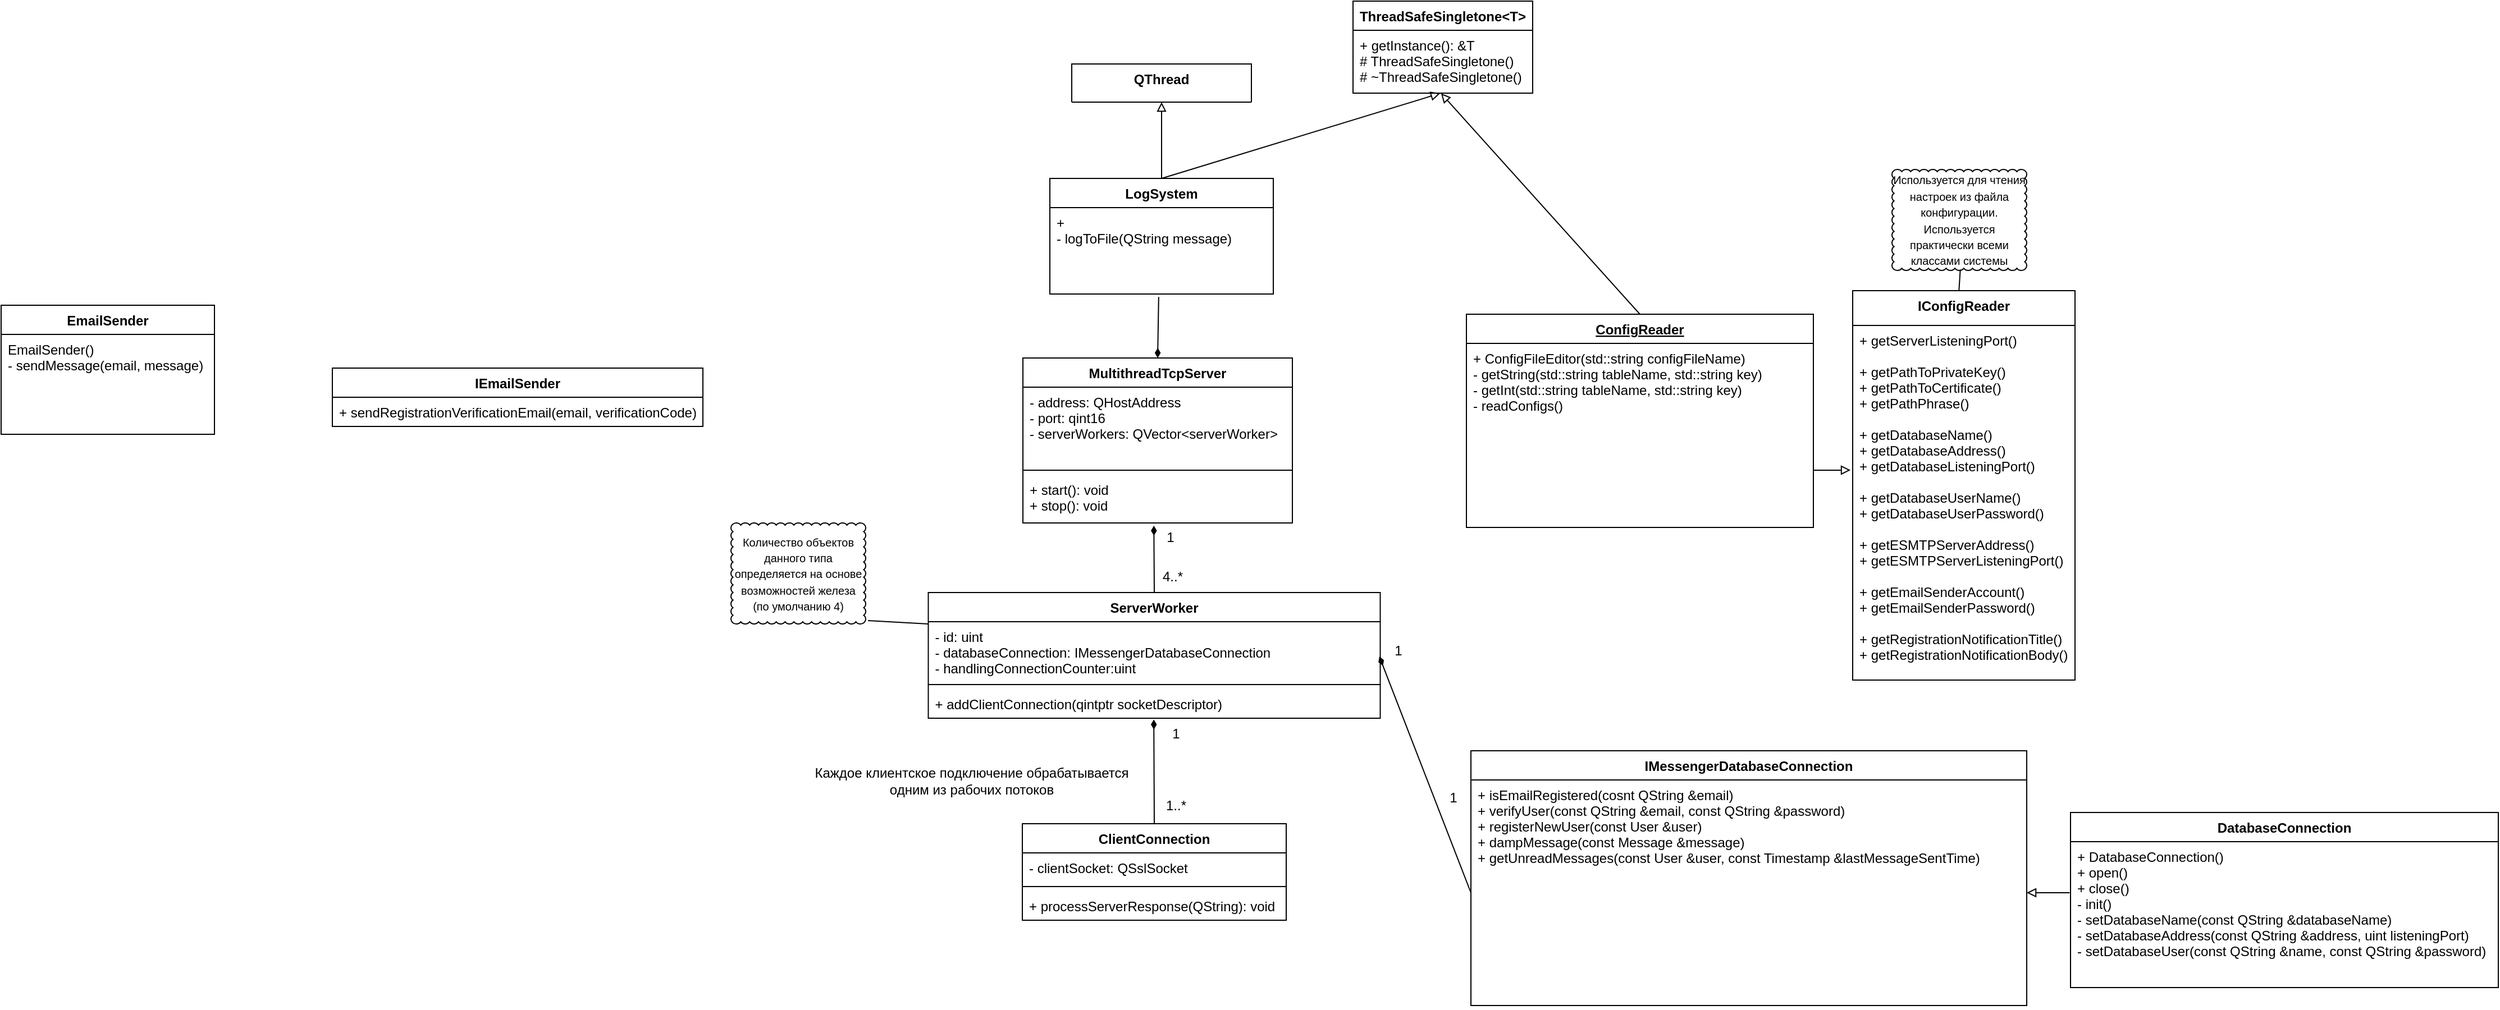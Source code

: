 <mxfile version="14.6.13" type="device" pages="2"><diagram id="bmnAio1GtA2jmaVygzLQ" name="Логика работы сервера"><mxGraphModel dx="1781" dy="967" grid="0" gridSize="10" guides="1" tooltips="1" connect="1" arrows="1" fold="1" page="0" pageScale="1" pageWidth="827" pageHeight="1169" math="0" shadow="0"><root><mxCell id="0"/><mxCell id="1" parent="0"/><mxCell id="KDqRQPq8tamdKvHkPynT-1" value="MultithreadTcpServer" style="swimlane;fontStyle=1;align=center;verticalAlign=top;childLayout=stackLayout;horizontal=1;startSize=26;horizontalStack=0;resizeParent=1;resizeParentMax=0;resizeLast=0;collapsible=1;marginBottom=0;" parent="1" vertex="1"><mxGeometry x="365" y="85" width="240" height="147" as="geometry"/></mxCell><mxCell id="KDqRQPq8tamdKvHkPynT-2" value="- address: QHostAddress&#10;- port: qint16&#10;- serverWorkers: QVector&lt;serverWorker&gt;" style="text;strokeColor=none;fillColor=none;align=left;verticalAlign=top;spacingLeft=4;spacingRight=4;overflow=hidden;rotatable=0;points=[[0,0.5],[1,0.5]];portConstraint=eastwest;" parent="KDqRQPq8tamdKvHkPynT-1" vertex="1"><mxGeometry y="26" width="240" height="70" as="geometry"/></mxCell><mxCell id="KDqRQPq8tamdKvHkPynT-3" value="" style="line;strokeWidth=1;fillColor=none;align=left;verticalAlign=middle;spacingTop=-1;spacingLeft=3;spacingRight=3;rotatable=0;labelPosition=right;points=[];portConstraint=eastwest;" parent="KDqRQPq8tamdKvHkPynT-1" vertex="1"><mxGeometry y="96" width="240" height="8" as="geometry"/></mxCell><mxCell id="KDqRQPq8tamdKvHkPynT-4" value="+ start(): void&#10;+ stop(): void" style="text;strokeColor=none;fillColor=none;align=left;verticalAlign=top;spacingLeft=4;spacingRight=4;overflow=hidden;rotatable=0;points=[[0,0.5],[1,0.5]];portConstraint=eastwest;" parent="KDqRQPq8tamdKvHkPynT-1" vertex="1"><mxGeometry y="104" width="240" height="43" as="geometry"/></mxCell><mxCell id="KDqRQPq8tamdKvHkPynT-5" value="ServerWorker" style="swimlane;fontStyle=1;align=center;verticalAlign=top;childLayout=stackLayout;horizontal=1;startSize=26;horizontalStack=0;resizeParent=1;resizeParentMax=0;resizeLast=0;collapsible=1;marginBottom=0;" parent="1" vertex="1"><mxGeometry x="280.75" y="294" width="402.5" height="112" as="geometry"/></mxCell><mxCell id="KDqRQPq8tamdKvHkPynT-6" value="- id: uint&#10;- databaseConnection: IMessengerDatabaseConnection&#10;- handlingConnectionCounter:uint" style="text;strokeColor=none;fillColor=none;align=left;verticalAlign=top;spacingLeft=4;spacingRight=4;overflow=hidden;rotatable=0;points=[[0,0.5],[1,0.5]];portConstraint=eastwest;" parent="KDqRQPq8tamdKvHkPynT-5" vertex="1"><mxGeometry y="26" width="402.5" height="52" as="geometry"/></mxCell><mxCell id="KDqRQPq8tamdKvHkPynT-7" value="" style="line;strokeWidth=1;fillColor=none;align=left;verticalAlign=middle;spacingTop=-1;spacingLeft=3;spacingRight=3;rotatable=0;labelPosition=right;points=[];portConstraint=eastwest;" parent="KDqRQPq8tamdKvHkPynT-5" vertex="1"><mxGeometry y="78" width="402.5" height="8" as="geometry"/></mxCell><mxCell id="KDqRQPq8tamdKvHkPynT-8" value="+ addClientConnection(qintptr socketDescriptor)" style="text;strokeColor=none;fillColor=none;align=left;verticalAlign=top;spacingLeft=4;spacingRight=4;overflow=hidden;rotatable=0;points=[[0,0.5],[1,0.5]];portConstraint=eastwest;" parent="KDqRQPq8tamdKvHkPynT-5" vertex="1"><mxGeometry y="86" width="402.5" height="26" as="geometry"/></mxCell><mxCell id="KDqRQPq8tamdKvHkPynT-9" value="" style="endArrow=diamondThin;html=1;endFill=1;entryX=0.486;entryY=1.055;entryDx=0;entryDy=0;entryPerimeter=0;exitX=0.5;exitY=0;exitDx=0;exitDy=0;" parent="1" source="KDqRQPq8tamdKvHkPynT-5" target="KDqRQPq8tamdKvHkPynT-4" edge="1"><mxGeometry width="50" height="50" relative="1" as="geometry"><mxPoint x="442" y="219" as="sourcePoint"/><mxPoint x="557" y="269" as="targetPoint"/></mxGeometry></mxCell><mxCell id="KDqRQPq8tamdKvHkPynT-10" value="4..*" style="text;html=1;align=center;verticalAlign=middle;resizable=0;points=[];autosize=1;strokeColor=none;" parent="1" vertex="1"><mxGeometry x="484" y="271" width="28" height="18" as="geometry"/></mxCell><mxCell id="KDqRQPq8tamdKvHkPynT-11" value="ClientConnection" style="swimlane;fontStyle=1;align=center;verticalAlign=top;childLayout=stackLayout;horizontal=1;startSize=26;horizontalStack=0;resizeParent=1;resizeParentMax=0;resizeLast=0;collapsible=1;marginBottom=0;" parent="1" vertex="1"><mxGeometry x="364.5" y="500" width="235" height="86" as="geometry"/></mxCell><mxCell id="KDqRQPq8tamdKvHkPynT-12" value="- clientSocket: QSslSocket" style="text;strokeColor=none;fillColor=none;align=left;verticalAlign=top;spacingLeft=4;spacingRight=4;overflow=hidden;rotatable=0;points=[[0,0.5],[1,0.5]];portConstraint=eastwest;" parent="KDqRQPq8tamdKvHkPynT-11" vertex="1"><mxGeometry y="26" width="235" height="26" as="geometry"/></mxCell><mxCell id="KDqRQPq8tamdKvHkPynT-13" value="" style="line;strokeWidth=1;fillColor=none;align=left;verticalAlign=middle;spacingTop=-1;spacingLeft=3;spacingRight=3;rotatable=0;labelPosition=right;points=[];portConstraint=eastwest;" parent="KDqRQPq8tamdKvHkPynT-11" vertex="1"><mxGeometry y="52" width="235" height="8" as="geometry"/></mxCell><mxCell id="KDqRQPq8tamdKvHkPynT-14" value="+ processServerResponse(QString): void" style="text;strokeColor=none;fillColor=none;align=left;verticalAlign=top;spacingLeft=4;spacingRight=4;overflow=hidden;rotatable=0;points=[[0,0.5],[1,0.5]];portConstraint=eastwest;" parent="KDqRQPq8tamdKvHkPynT-11" vertex="1"><mxGeometry y="60" width="235" height="26" as="geometry"/></mxCell><mxCell id="KDqRQPq8tamdKvHkPynT-15" value="" style="endArrow=diamondThin;html=1;endFill=1;entryX=0.499;entryY=1.044;entryDx=0;entryDy=0;entryPerimeter=0;exitX=0.5;exitY=0;exitDx=0;exitDy=0;" parent="1" source="KDqRQPq8tamdKvHkPynT-11" target="KDqRQPq8tamdKvHkPynT-8" edge="1"><mxGeometry width="50" height="50" relative="1" as="geometry"><mxPoint x="486" y="434" as="sourcePoint"/><mxPoint x="536" y="384" as="targetPoint"/></mxGeometry></mxCell><mxCell id="KDqRQPq8tamdKvHkPynT-19" value="&lt;font size=&quot;1&quot;&gt;Количество объектов данного типа определяется на основе возможностей железа (по умолчанию 4)&lt;/font&gt;" style="whiteSpace=wrap;html=1;shape=mxgraph.basic.cloud_rect" parent="1" vertex="1"><mxGeometry x="105" y="232" width="120" height="90" as="geometry"/></mxCell><mxCell id="KDqRQPq8tamdKvHkPynT-24" style="edgeStyle=orthogonalEdgeStyle;rounded=0;orthogonalLoop=1;jettySize=auto;html=1;exitX=0.5;exitY=1;exitDx=0;exitDy=0;endArrow=diamondThin;endFill=1;" parent="1" edge="1"><mxGeometry relative="1" as="geometry"><mxPoint x="199.5" y="326" as="sourcePoint"/><mxPoint x="199.5" y="326" as="targetPoint"/></mxGeometry></mxCell><mxCell id="KDqRQPq8tamdKvHkPynT-27" value="1..*" style="text;html=1;align=center;verticalAlign=middle;resizable=0;points=[];autosize=1;strokeColor=none;" parent="1" vertex="1"><mxGeometry x="487" y="475" width="28" height="18" as="geometry"/></mxCell><mxCell id="ENjuLR4n9EIi8Ah2LRjo-1" value="" style="endArrow=none;html=1;exitX=1.017;exitY=0.967;exitDx=0;exitDy=0;exitPerimeter=0;entryX=0;entryY=0.25;entryDx=0;entryDy=0;" parent="1" source="KDqRQPq8tamdKvHkPynT-19" target="KDqRQPq8tamdKvHkPynT-5" edge="1"><mxGeometry width="50" height="50" relative="1" as="geometry"><mxPoint x="282" y="145" as="sourcePoint"/><mxPoint x="332" y="95" as="targetPoint"/></mxGeometry></mxCell><mxCell id="ENjuLR4n9EIi8Ah2LRjo-2" value="DatabaseConnection" style="swimlane;fontStyle=1;align=center;verticalAlign=top;childLayout=stackLayout;horizontal=1;startSize=26;horizontalStack=0;resizeParent=1;resizeParentMax=0;resizeLast=0;collapsible=1;marginBottom=0;" parent="1" vertex="1"><mxGeometry x="1298" y="490" width="381" height="156" as="geometry"/></mxCell><mxCell id="ENjuLR4n9EIi8Ah2LRjo-5" value="+ DatabaseConnection()&#10;+ open()&#10;+ close()&#10;- init()&#10;- setDatabaseName(const QString &amp;databaseName)&#10;- setDatabaseAddress(const QString &amp;address, uint listeningPort)&#10;- setDatabaseUser(const QString &amp;name, const QString &amp;password)" style="text;strokeColor=none;fillColor=none;align=left;verticalAlign=top;spacingLeft=4;spacingRight=4;overflow=hidden;rotatable=0;points=[[0,0.5],[1,0.5]];portConstraint=eastwest;" parent="ENjuLR4n9EIi8Ah2LRjo-2" vertex="1"><mxGeometry y="26" width="381" height="130" as="geometry"/></mxCell><mxCell id="ENjuLR4n9EIi8Ah2LRjo-9" value="ConfigReader" style="swimlane;fontStyle=5;align=center;verticalAlign=top;childLayout=stackLayout;horizontal=1;startSize=26;horizontalStack=0;resizeParent=1;resizeParentMax=0;resizeLast=0;collapsible=1;marginBottom=0;" parent="1" vertex="1"><mxGeometry x="760" y="46" width="309" height="190" as="geometry"/></mxCell><mxCell id="ENjuLR4n9EIi8Ah2LRjo-12" value="+ ConfigFileEditor(std::string configFileName)&#10;- getString(std::string tableName, std::string key)&#10;- getInt(std::string tableName, std::string key)&#10;- readConfigs()" style="text;strokeColor=none;fillColor=none;align=left;verticalAlign=top;spacingLeft=4;spacingRight=4;overflow=hidden;rotatable=0;points=[[0,0.5],[1,0.5]];portConstraint=eastwest;" parent="ENjuLR4n9EIi8Ah2LRjo-9" vertex="1"><mxGeometry y="26" width="309" height="164" as="geometry"/></mxCell><mxCell id="ENjuLR4n9EIi8Ah2LRjo-15" value="LogSystem" style="swimlane;fontStyle=1;align=center;verticalAlign=top;childLayout=stackLayout;horizontal=1;startSize=26;horizontalStack=0;resizeParent=1;resizeParentMax=0;resizeLast=0;collapsible=1;marginBottom=0;" parent="1" vertex="1"><mxGeometry x="389" y="-75" width="199" height="103" as="geometry"/></mxCell><mxCell id="ENjuLR4n9EIi8Ah2LRjo-18" value="+ &#10;- logToFile(QString message)" style="text;strokeColor=none;fillColor=none;align=left;verticalAlign=top;spacingLeft=4;spacingRight=4;overflow=hidden;rotatable=0;points=[[0,0.5],[1,0.5]];portConstraint=eastwest;" parent="ENjuLR4n9EIi8Ah2LRjo-15" vertex="1"><mxGeometry y="26" width="199" height="77" as="geometry"/></mxCell><mxCell id="ENjuLR4n9EIi8Ah2LRjo-23" value="" style="endArrow=diamondThin;html=1;endFill=1;entryX=0.5;entryY=0;entryDx=0;entryDy=0;exitX=0.487;exitY=1.034;exitDx=0;exitDy=0;exitPerimeter=0;" parent="1" source="ENjuLR4n9EIi8Ah2LRjo-18" target="KDqRQPq8tamdKvHkPynT-1" edge="1"><mxGeometry width="50" height="50" relative="1" as="geometry"><mxPoint x="456" y="74" as="sourcePoint"/><mxPoint x="492" y="9" as="targetPoint"/></mxGeometry></mxCell><mxCell id="pO5D2X3n1OWaCRXViHLM-1" value="IConfigReader" style="swimlane;fontStyle=1;align=center;verticalAlign=top;childLayout=stackLayout;horizontal=1;startSize=31;horizontalStack=0;resizeParent=1;resizeParentMax=0;resizeLast=0;collapsible=1;marginBottom=0;" parent="1" vertex="1"><mxGeometry x="1104" y="25" width="198" height="347" as="geometry"><mxRectangle x="862" y="180" width="109" height="31" as="alternateBounds"/></mxGeometry></mxCell><mxCell id="pO5D2X3n1OWaCRXViHLM-4" value="+ getServerListeningPort()&#10;&#10;+ getPathToPrivateKey()&#10;+ getPathToCertificate()&#10;+ getPathPhrase()&#10;&#10;+ getDatabaseName()&#10;+ getDatabaseAddress()&#10;+ getDatabaseListeningPort()&#10;&#10;+ getDatabaseUserName()&#10;+ getDatabaseUserPassword()&#10;&#10;+ getESMTPServerAddress()&#10;+ getESMTPServerListeningPort()&#10;&#10;+ getEmailSenderAccount()&#10;+ getEmailSenderPassword()&#10;&#10;+ getRegistrationNotificationTitle()&#10;+ getRegistrationNotificationBody()" style="text;strokeColor=none;fillColor=none;align=left;verticalAlign=top;spacingLeft=4;spacingRight=4;overflow=hidden;rotatable=0;points=[[0,0.5],[1,0.5]];portConstraint=eastwest;" parent="pO5D2X3n1OWaCRXViHLM-1" vertex="1"><mxGeometry y="31" width="198" height="316" as="geometry"/></mxCell><mxCell id="pO5D2X3n1OWaCRXViHLM-6" value="" style="endArrow=block;html=1;endFill=0;entryX=-0.01;entryY=0.408;entryDx=0;entryDy=0;entryPerimeter=0;exitX=1;exitY=0.689;exitDx=0;exitDy=0;exitPerimeter=0;" parent="1" source="ENjuLR4n9EIi8Ah2LRjo-12" target="pO5D2X3n1OWaCRXViHLM-4" edge="1"><mxGeometry width="50" height="50" relative="1" as="geometry"><mxPoint x="1135" y="198" as="sourcePoint"/><mxPoint x="1125" y="93" as="targetPoint"/></mxGeometry></mxCell><mxCell id="pO5D2X3n1OWaCRXViHLM-15" value="Каждое клиентское подключение обрабатывается&lt;br&gt;одним из рабочих потоков" style="text;html=1;align=center;verticalAlign=middle;resizable=0;points=[];autosize=1;strokeColor=none;" parent="1" vertex="1"><mxGeometry x="174" y="446" width="290" height="32" as="geometry"/></mxCell><mxCell id="pO5D2X3n1OWaCRXViHLM-16" value="1" style="text;html=1;align=center;verticalAlign=middle;resizable=0;points=[];autosize=1;strokeColor=none;" parent="1" vertex="1"><mxGeometry x="492.5" y="411" width="17" height="18" as="geometry"/></mxCell><mxCell id="pO5D2X3n1OWaCRXViHLM-17" value="1" style="text;html=1;align=center;verticalAlign=middle;resizable=0;points=[];autosize=1;strokeColor=none;" parent="1" vertex="1"><mxGeometry x="487" y="236" width="17" height="18" as="geometry"/></mxCell><mxCell id="pO5D2X3n1OWaCRXViHLM-22" value="&lt;font size=&quot;1&quot;&gt;Используется для чтения настроек из файла конфигурации.&lt;br&gt;Используется практически всеми классами системы&lt;br&gt;&lt;/font&gt;" style="whiteSpace=wrap;html=1;shape=mxgraph.basic.cloud_rect" parent="1" vertex="1"><mxGeometry x="1139" y="-83" width="120" height="90" as="geometry"/></mxCell><mxCell id="pO5D2X3n1OWaCRXViHLM-23" value="" style="endArrow=none;html=1;exitX=0.507;exitY=0.992;exitDx=0;exitDy=0;entryX=0.478;entryY=0;entryDx=0;entryDy=0;entryPerimeter=0;exitPerimeter=0;" parent="1" source="pO5D2X3n1OWaCRXViHLM-22" target="pO5D2X3n1OWaCRXViHLM-1" edge="1"><mxGeometry width="50" height="50" relative="1" as="geometry"><mxPoint x="1133" y="-91" as="sourcePoint"/><mxPoint x="1211" y="9" as="targetPoint"/></mxGeometry></mxCell><mxCell id="pO5D2X3n1OWaCRXViHLM-26" value="" style="endArrow=block;html=1;endFill=0;exitX=0.5;exitY=0;exitDx=0;exitDy=0;entryX=0.49;entryY=1.003;entryDx=0;entryDy=0;entryPerimeter=0;" parent="1" source="ENjuLR4n9EIi8Ah2LRjo-9" target="pO5D2X3n1OWaCRXViHLM-33" edge="1"><mxGeometry width="50" height="50" relative="1" as="geometry"><mxPoint x="965.192" y="21.998" as="sourcePoint"/><mxPoint x="900.81" y="-6" as="targetPoint"/></mxGeometry></mxCell><mxCell id="pO5D2X3n1OWaCRXViHLM-28" value="" style="text;strokeColor=none;fillColor=none;align=left;verticalAlign=middle;spacingTop=-1;spacingLeft=4;spacingRight=4;rotatable=0;labelPosition=right;points=[];portConstraint=eastwest;" parent="1" vertex="1"><mxGeometry x="891" y="56" width="20" height="14" as="geometry"/></mxCell><mxCell id="pO5D2X3n1OWaCRXViHLM-30" value="ThreadSafeSingletone&lt;T&gt;" style="swimlane;fontStyle=1;align=center;verticalAlign=top;childLayout=stackLayout;horizontal=1;startSize=26;horizontalStack=0;resizeParent=1;resizeParentMax=0;resizeLast=0;collapsible=1;marginBottom=0;" parent="1" vertex="1"><mxGeometry x="659" y="-233" width="160" height="82" as="geometry"/></mxCell><mxCell id="pO5D2X3n1OWaCRXViHLM-33" value="+ getInstance(): &amp;T&#10;# ThreadSafeSingletone()&#10;# ~ThreadSafeSingletone()" style="text;strokeColor=none;fillColor=none;align=left;verticalAlign=top;spacingLeft=4;spacingRight=4;overflow=hidden;rotatable=0;points=[[0,0.5],[1,0.5]];portConstraint=eastwest;fontStyle=0" parent="pO5D2X3n1OWaCRXViHLM-30" vertex="1"><mxGeometry y="26" width="160" height="56" as="geometry"/></mxCell><mxCell id="pO5D2X3n1OWaCRXViHLM-34" value="" style="endArrow=block;html=1;endFill=0;entryX=0.485;entryY=1.003;entryDx=0;entryDy=0;entryPerimeter=0;exitX=0.5;exitY=0;exitDx=0;exitDy=0;" parent="1" source="ENjuLR4n9EIi8Ah2LRjo-15" target="pO5D2X3n1OWaCRXViHLM-33" edge="1"><mxGeometry width="50" height="50" relative="1" as="geometry"><mxPoint x="610" y="-27" as="sourcePoint"/><mxPoint x="660" y="-77" as="targetPoint"/></mxGeometry></mxCell><mxCell id="pO5D2X3n1OWaCRXViHLM-36" value="" style="endArrow=block;html=1;endFill=0;exitX=-0.002;exitY=0.35;exitDx=0;exitDy=0;exitPerimeter=0;entryX=1;entryY=0.5;entryDx=0;entryDy=0;" parent="1" source="ENjuLR4n9EIi8Ah2LRjo-5" target="pO5D2X3n1OWaCRXViHLM-43" edge="1"><mxGeometry width="50" height="50" relative="1" as="geometry"><mxPoint x="911" y="393" as="sourcePoint"/><mxPoint x="1200.5" y="510.5" as="targetPoint"/></mxGeometry></mxCell><mxCell id="pO5D2X3n1OWaCRXViHLM-40" value="IMessengerDatabaseConnection" style="swimlane;fontStyle=1;align=center;verticalAlign=top;childLayout=stackLayout;horizontal=1;startSize=26;horizontalStack=0;resizeParent=1;resizeParentMax=0;resizeLast=0;collapsible=1;marginBottom=0;" parent="1" vertex="1"><mxGeometry x="764" y="435" width="495" height="227" as="geometry"/></mxCell><mxCell id="pO5D2X3n1OWaCRXViHLM-43" value="+ isEmailRegistered(cosnt QString &amp;email)&#10;+ verifyUser(const QString &amp;email, const QString &amp;password)&#10;+ registerNewUser(const User &amp;user)&#10;+ dampMessage(const Message &amp;message)&#10;+ getUnreadMessages(const User &amp;user, const Timestamp &amp;lastMessageSentTime)" style="text;strokeColor=none;fillColor=none;align=left;verticalAlign=top;spacingLeft=4;spacingRight=4;overflow=hidden;rotatable=0;points=[[0,0.5],[1,0.5]];portConstraint=eastwest;" parent="pO5D2X3n1OWaCRXViHLM-40" vertex="1"><mxGeometry y="26" width="495" height="201" as="geometry"/></mxCell><mxCell id="pO5D2X3n1OWaCRXViHLM-44" value="" style="endArrow=diamondThin;html=1;endFill=1;entryX=0.998;entryY=0.596;entryDx=0;entryDy=0;entryPerimeter=0;exitX=0;exitY=0.5;exitDx=0;exitDy=0;" parent="1" source="pO5D2X3n1OWaCRXViHLM-43" target="KDqRQPq8tamdKvHkPynT-6" edge="1"><mxGeometry width="50" height="50" relative="1" as="geometry"><mxPoint x="747" y="366" as="sourcePoint"/><mxPoint x="797" y="316" as="targetPoint"/></mxGeometry></mxCell><mxCell id="pO5D2X3n1OWaCRXViHLM-45" value="1" style="text;html=1;align=center;verticalAlign=middle;resizable=0;points=[];autosize=1;strokeColor=none;" parent="1" vertex="1"><mxGeometry x="690" y="337" width="17" height="18" as="geometry"/></mxCell><mxCell id="pO5D2X3n1OWaCRXViHLM-46" value="1" style="text;html=1;align=center;verticalAlign=middle;resizable=0;points=[];autosize=1;strokeColor=none;" parent="1" vertex="1"><mxGeometry x="739" y="468" width="17" height="18" as="geometry"/></mxCell><mxCell id="pO5D2X3n1OWaCRXViHLM-47" value="IEmailSender" style="swimlane;fontStyle=1;align=center;verticalAlign=top;childLayout=stackLayout;horizontal=1;startSize=26;horizontalStack=0;resizeParent=1;resizeParentMax=0;resizeLast=0;collapsible=1;marginBottom=0;" parent="1" vertex="1"><mxGeometry x="-250" y="94" width="330" height="52" as="geometry"/></mxCell><mxCell id="pO5D2X3n1OWaCRXViHLM-50" value="+ sendRegistrationVerificationEmail(email, verificationCode) " style="text;strokeColor=none;fillColor=none;align=left;verticalAlign=top;spacingLeft=4;spacingRight=4;overflow=hidden;rotatable=0;points=[[0,0.5],[1,0.5]];portConstraint=eastwest;" parent="pO5D2X3n1OWaCRXViHLM-47" vertex="1"><mxGeometry y="26" width="330" height="26" as="geometry"/></mxCell><mxCell id="pO5D2X3n1OWaCRXViHLM-51" value="EmailSender" style="swimlane;fontStyle=1;align=center;verticalAlign=top;childLayout=stackLayout;horizontal=1;startSize=26;horizontalStack=0;resizeParent=1;resizeParentMax=0;resizeLast=0;collapsible=1;marginBottom=0;" parent="1" vertex="1"><mxGeometry x="-545" y="38" width="190" height="115" as="geometry"/></mxCell><mxCell id="pO5D2X3n1OWaCRXViHLM-54" value="EmailSender()&#10;- sendMessage(email, message)" style="text;strokeColor=none;fillColor=none;align=left;verticalAlign=top;spacingLeft=4;spacingRight=4;overflow=hidden;rotatable=0;points=[[0,0.5],[1,0.5]];portConstraint=eastwest;" parent="pO5D2X3n1OWaCRXViHLM-51" vertex="1"><mxGeometry y="26" width="190" height="89" as="geometry"/></mxCell><mxCell id="pO5D2X3n1OWaCRXViHLM-55" value="" style="endArrow=block;html=1;endFill=0;exitX=0.5;exitY=0;exitDx=0;exitDy=0;entryX=0.5;entryY=1;entryDx=0;entryDy=0;" parent="1" source="ENjuLR4n9EIi8Ah2LRjo-15" target="pO5D2X3n1OWaCRXViHLM-56" edge="1"><mxGeometry width="50" height="50" relative="1" as="geometry"><mxPoint x="457" y="-129" as="sourcePoint"/><mxPoint x="507" y="-222" as="targetPoint"/></mxGeometry></mxCell><mxCell id="pO5D2X3n1OWaCRXViHLM-56" value="QThread" style="swimlane;fontStyle=1;align=center;verticalAlign=top;childLayout=stackLayout;horizontal=1;startSize=34;horizontalStack=0;resizeParent=1;resizeParentMax=0;resizeLast=0;collapsible=1;marginBottom=0;" parent="1" vertex="1"><mxGeometry x="408.5" y="-177" width="160" height="34" as="geometry"/></mxCell></root></mxGraphModel></diagram><diagram id="cZhvZIwQnntfgsxK-YkQ" name="Взаимодействие частей"><mxGraphModel dx="981" dy="590" grid="0" gridSize="10" guides="1" tooltips="1" connect="1" arrows="1" fold="1" page="0" pageScale="1" pageWidth="827" pageHeight="1169" math="0" shadow="0"><root><mxCell id="vfJLewWOJap0Zesd3rfT-0"/><mxCell id="vfJLewWOJap0Zesd3rfT-1" parent="vfJLewWOJap0Zesd3rfT-0"/><mxCell id="vfJLewWOJap0Zesd3rfT-6" value="MainWindow" style="swimlane;fontStyle=1;align=center;verticalAlign=top;childLayout=stackLayout;horizontal=1;startSize=34;horizontalStack=0;resizeParent=1;resizeParentMax=0;resizeLast=0;collapsible=1;marginBottom=0;" vertex="1" parent="vfJLewWOJap0Zesd3rfT-1"><mxGeometry x="331" y="332" width="160" height="34" as="geometry"/></mxCell><mxCell id="vfJLewWOJap0Zesd3rfT-10" value="MultithreadTcpServer" style="swimlane;fontStyle=1;align=center;verticalAlign=top;childLayout=stackLayout;horizontal=1;startSize=35;horizontalStack=0;resizeParent=1;resizeParentMax=0;resizeLast=0;collapsible=1;marginBottom=0;" vertex="1" parent="vfJLewWOJap0Zesd3rfT-1"><mxGeometry x="331" y="417" width="160" height="35" as="geometry"/></mxCell><mxCell id="vfJLewWOJap0Zesd3rfT-14" value="" style="endArrow=diamondThin;html=1;endFill=1;entryX=0.5;entryY=1;entryDx=0;entryDy=0;exitX=0.5;exitY=0;exitDx=0;exitDy=0;" edge="1" parent="vfJLewWOJap0Zesd3rfT-1" source="vfJLewWOJap0Zesd3rfT-10" target="vfJLewWOJap0Zesd3rfT-6"><mxGeometry width="50" height="50" relative="1" as="geometry"><mxPoint x="298" y="449" as="sourcePoint"/><mxPoint x="348" y="399" as="targetPoint"/></mxGeometry></mxCell><mxCell id="vfJLewWOJap0Zesd3rfT-15" value="1" style="text;html=1;align=center;verticalAlign=middle;resizable=0;points=[];autosize=1;strokeColor=none;" vertex="1" parent="vfJLewWOJap0Zesd3rfT-1"><mxGeometry x="415" y="399" width="17" height="18" as="geometry"/></mxCell></root></mxGraphModel></diagram></mxfile>